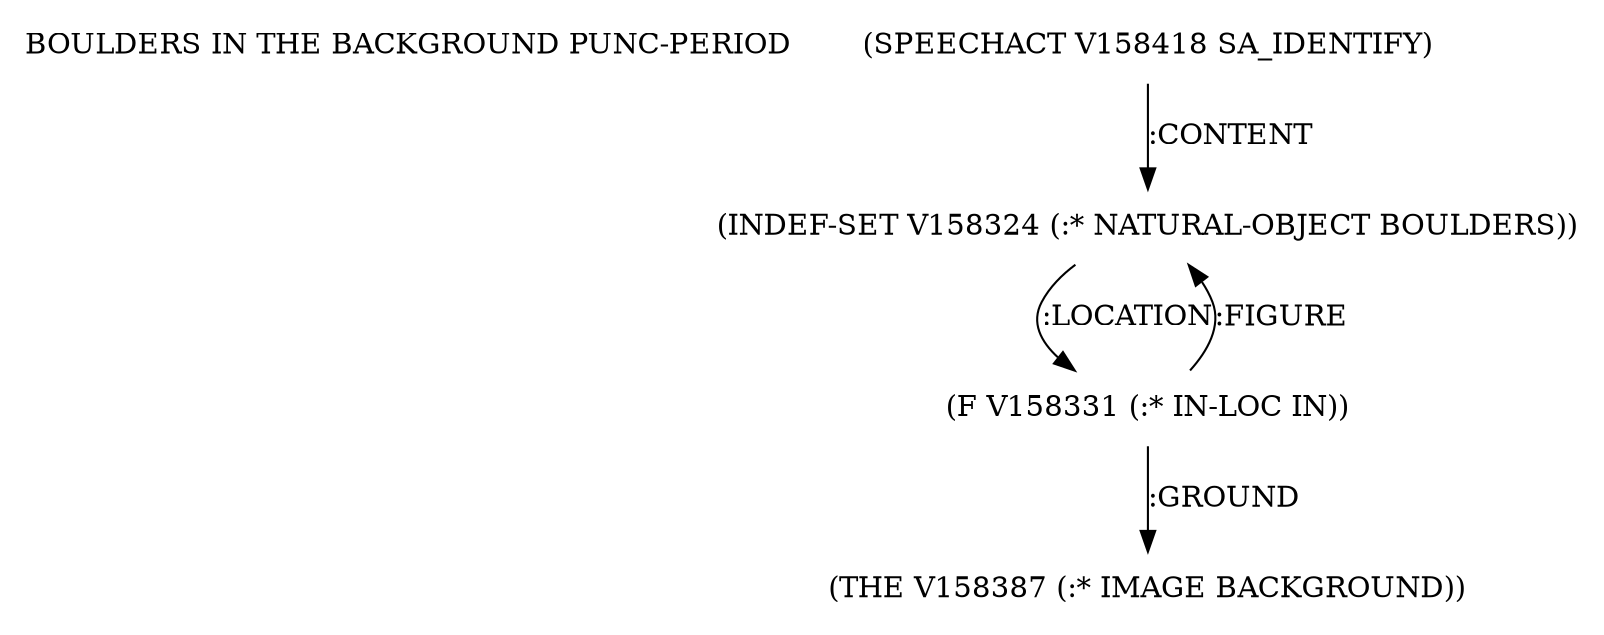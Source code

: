 digraph Terms {
  node [shape=none]
  "BOULDERS IN THE BACKGROUND PUNC-PERIOD"
  "V158418" [label="(SPEECHACT V158418 SA_IDENTIFY)"]
  "V158418" -> "V158324" [label=":CONTENT"]
  "V158324" [label="(INDEF-SET V158324 (:* NATURAL-OBJECT BOULDERS))"]
  "V158324" -> "V158331" [label=":LOCATION"]
  "V158331" [label="(F V158331 (:* IN-LOC IN))"]
  "V158331" -> "V158387" [label=":GROUND"]
  "V158331" -> "V158324" [label=":FIGURE"]
  "V158387" [label="(THE V158387 (:* IMAGE BACKGROUND))"]
}
